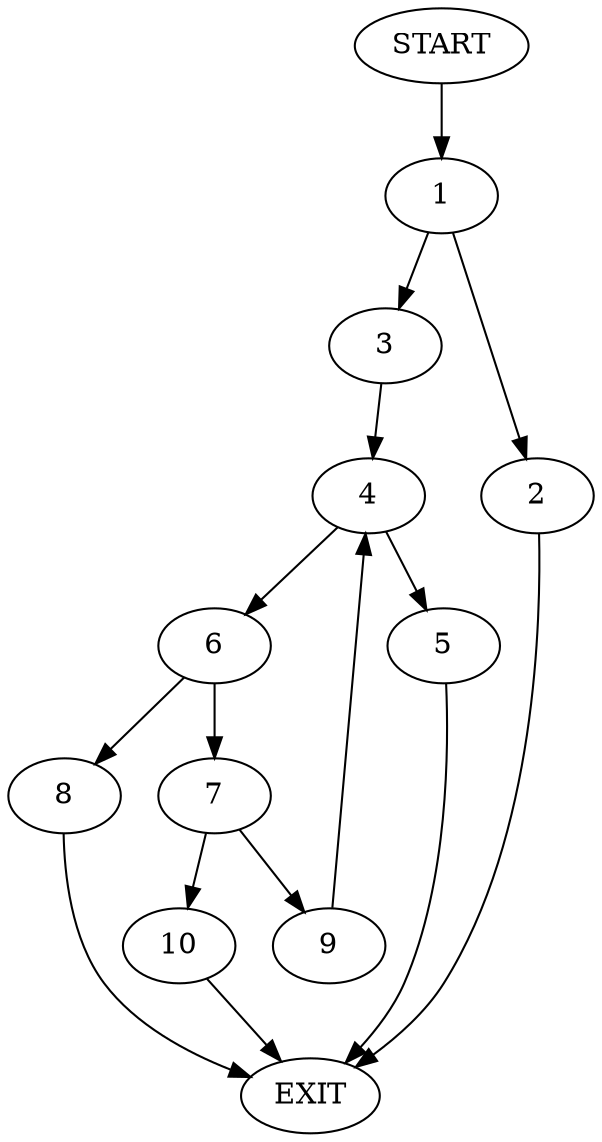 digraph {
0 [label="START"]
11 [label="EXIT"]
0 -> 1
1 -> 2
1 -> 3
3 -> 4
2 -> 11
4 -> 5
4 -> 6
6 -> 7
6 -> 8
5 -> 11
8 -> 11
7 -> 9
7 -> 10
10 -> 11
9 -> 4
}
